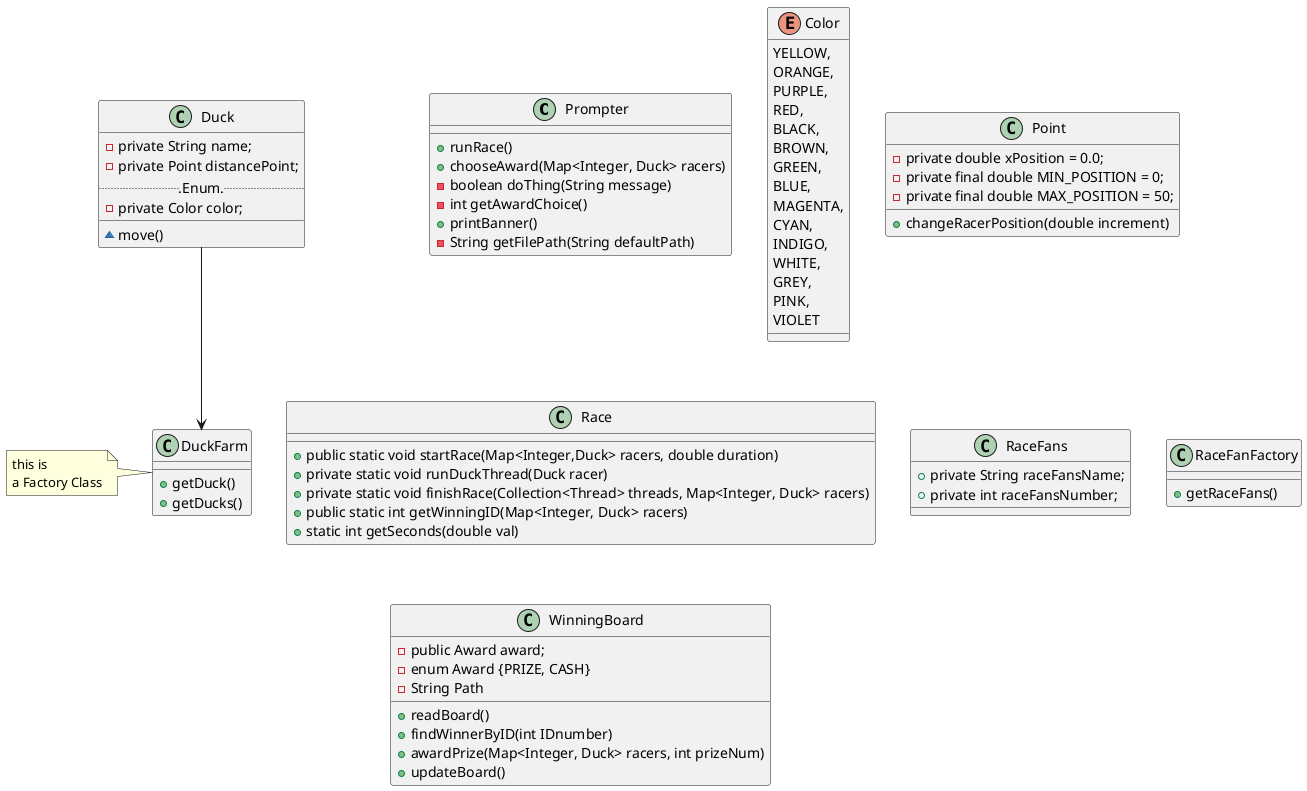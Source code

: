@startuml

class Prompter{
+runRace()
+chooseAward(Map<Integer, Duck> racers)
-boolean doThing(String message)
-int getAwardChoice()
+printBanner()
-String getFilePath(String defaultPath)
}

Duck --> DuckFarm

Enum Color{
    YELLOW,
    ORANGE,
    PURPLE,
    RED,
    BLACK,
    BROWN,
    GREEN,
    BLUE,
    MAGENTA,
    CYAN,
    INDIGO,
    WHITE,
    GREY,
    PINK,
    VIOLET
}

class Duck{
-private String name;
-private Point distancePoint;
...Enum...
-private Color color;
___
~move()
}

class DuckFarm{
+getDuck()
+getDucks()
}
note left : this is \na Factory Class

class Point{
-private double xPosition = 0.0;
-private final double MIN_POSITION = 0;
-private final double MAX_POSITION = 50;
+changeRacerPosition(double increment)
}



Class Race{
+public static void startRace(Map<Integer,Duck> racers, double duration)
+private static void runDuckThread(Duck racer)
+private static void finishRace(Collection<Thread> threads, Map<Integer, Duck> racers)
+public static int getWinningID(Map<Integer, Duck> racers)
+static int getSeconds(double val)
}

Class RaceFans{
+private String raceFansName;
+private int raceFansNumber;
}

Class RaceFanFactory{
+getRaceFans()
}

Class WinningBoard{
-public Award award;
-enum Award {PRIZE, CASH}
-String Path

+readBoard()
+findWinnerByID(int IDnumber)
+awardPrize(Map<Integer, Duck> racers, int prizeNum)
+updateBoard()
}

@enduml